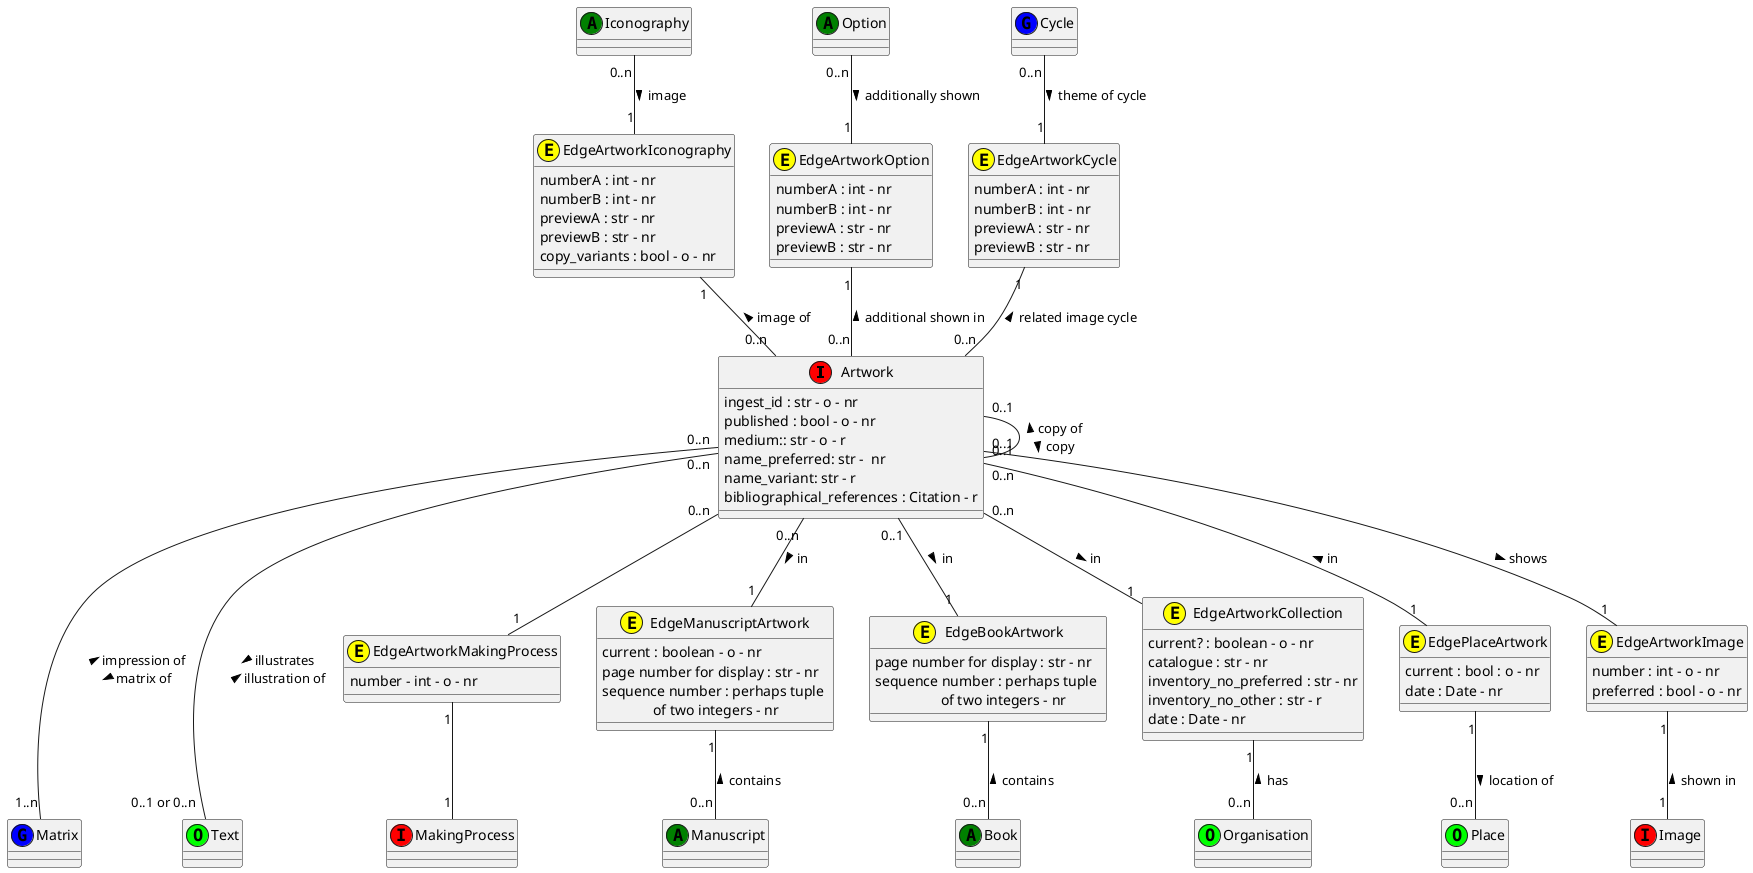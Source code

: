 @startuml Artwork
Class Artwork << (I,red)>>
Artwork : ingest_id : str - o - nr
Artwork : published : bool - o - nr
Artwork : medium:: str - o - r
Artwork : name_preferred: str -  nr 
Artwork : name_variant: str - r
Artwork : bibliographical_references : Citation - r



class MakingProcess <<(I,red)>>

class Matrix << (G,blue)>>

class Manuscript <<(A,Green)>>

class Book <<(A,Green)>>

class Place <<(O,lime)>>

class Organisation <<(O,Lime)>>

class Text <<(O,Lime)>>

class Iconography <<(A,Green)>>

class Option <<(A,Green)>>

class Cycle << (G,blue)>>

class Image << (I,red)>>

class EdgeArtworkMakingProcess << (E,yellow) >>
EdgeArtworkMakingProcess : number - int - o - nr

class EdgeManuscriptArtwork << (E,yellow) >>
EdgeManuscriptArtwork : current : boolean - o - nr
EdgeManuscriptArtwork : page number for display : str - nr
EdgeManuscriptArtwork : sequence number : perhaps tuple \n              of two integers - nr

class EdgeBookArtwork << (E,yellow) >>
EdgeBookArtwork : page number for display : str - nr
EdgeBookArtwork : sequence number : perhaps tuple \n                  of two integers - nr

class EdgeArtworkCollection << (E,yellow) >>
EdgeArtworkCollection : current? : boolean - o - nr
EdgeArtworkCollection : catalogue : str - nr
EdgeArtworkCollection : inventory_no_preferred : str - nr
EdgeArtworkCollection : inventory_no_other : str - r
EdgeArtworkCollection : date : Date - nr

class EdgePlaceArtwork << (E,yellow) >>
EdgePlaceArtwork : current : bool : o - nr
EdgePlaceArtwork : date : Date - nr

class EdgeArtworkIconography << (E,yellow) >>
EdgeArtworkIconography : numberA : int - nr
EdgeArtworkIconography : numberB : int - nr
EdgeArtworkIconography : previewA : str - nr
EdgeArtworkIconography : previewB : str - nr
EdgeArtworkIconography : copy_variants : bool - o - nr

class EdgeArtworkOption << (E,yellow) >>
EdgeArtworkOption : numberA : int - nr
EdgeArtworkOption : numberB : int - nr
EdgeArtworkOption : previewA : str - nr
EdgeArtworkOption : previewB : str - nr

class EdgeArtworkCycle << (E,yellow) >>
EdgeArtworkCycle : numberA : int - nr
EdgeArtworkCycle : numberB : int - nr
EdgeArtworkCycle : previewA : str - nr
EdgeArtworkCycle : previewB : str - nr

class EdgeArtworkImage << (E,yellow) >>
EdgeArtworkImage : number : int - o - nr
EdgeArtworkImage : preferred : bool - o - nr

Iconography "0..n" -- "1" EdgeArtworkIconography : image >
EdgeArtworkIconography "1" -- "0..n" Artwork : image of <

Option "0..n" -- "1" EdgeArtworkOption : additionally shown >
EdgeArtworkOption "1" -- "0..n" Artwork : additional shown in <

Cycle "0..n" -- "1" EdgeArtworkCycle : theme of cycle >
EdgeArtworkCycle "1" -- "0..n" Artwork : related image cycle <

Artwork "0..n" -- "1" EdgeArtworkMakingProcess
EdgeArtworkMakingProcess "1" -- "1" MakingProcess

Artwork "0..n" --- "1..n" Matrix : < impression of \n matrix of >

Artwork "0..n" -- "1" EdgePlaceArtwork : < in
EdgePlaceArtwork  "1" -- "0..n" Place :  location of  >

Artwork "0..n" -- "1" EdgeArtworkCollection : in >
EdgeArtworkCollection "1" -- "0..n" Organisation : has  <

Artwork "0..n" -- "1" EdgeManuscriptArtwork : in > 
EdgeManuscriptArtwork "1" -- "0..n" Manuscript : contains <

Artwork "0..1" -- "1" EdgeBookArtwork : in > 
EdgeBookArtwork "1" -- "0..n" Book : contains <

Artwork "0..n" --- "0..1 or 0..n" Text : > illustrates \n illustration of <

Artwork "0..1" -- "0..1" Artwork : < copy of \n copy >

Artwork "0..1" -- "1" EdgeArtworkImage : > shows 
EdgeArtworkImage "1" -- "1" Image : < shown in



@enduml

